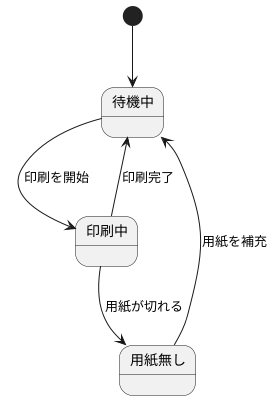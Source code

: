 @startuml 演習6-1

[*] --> 待機中

待機中 --> 印刷中: 印刷を開始
印刷中 --> 用紙無し: 用紙が切れる
用紙無し --> 待機中: 用紙を補充
印刷中 --> 待機中: 印刷完了

@enduml
